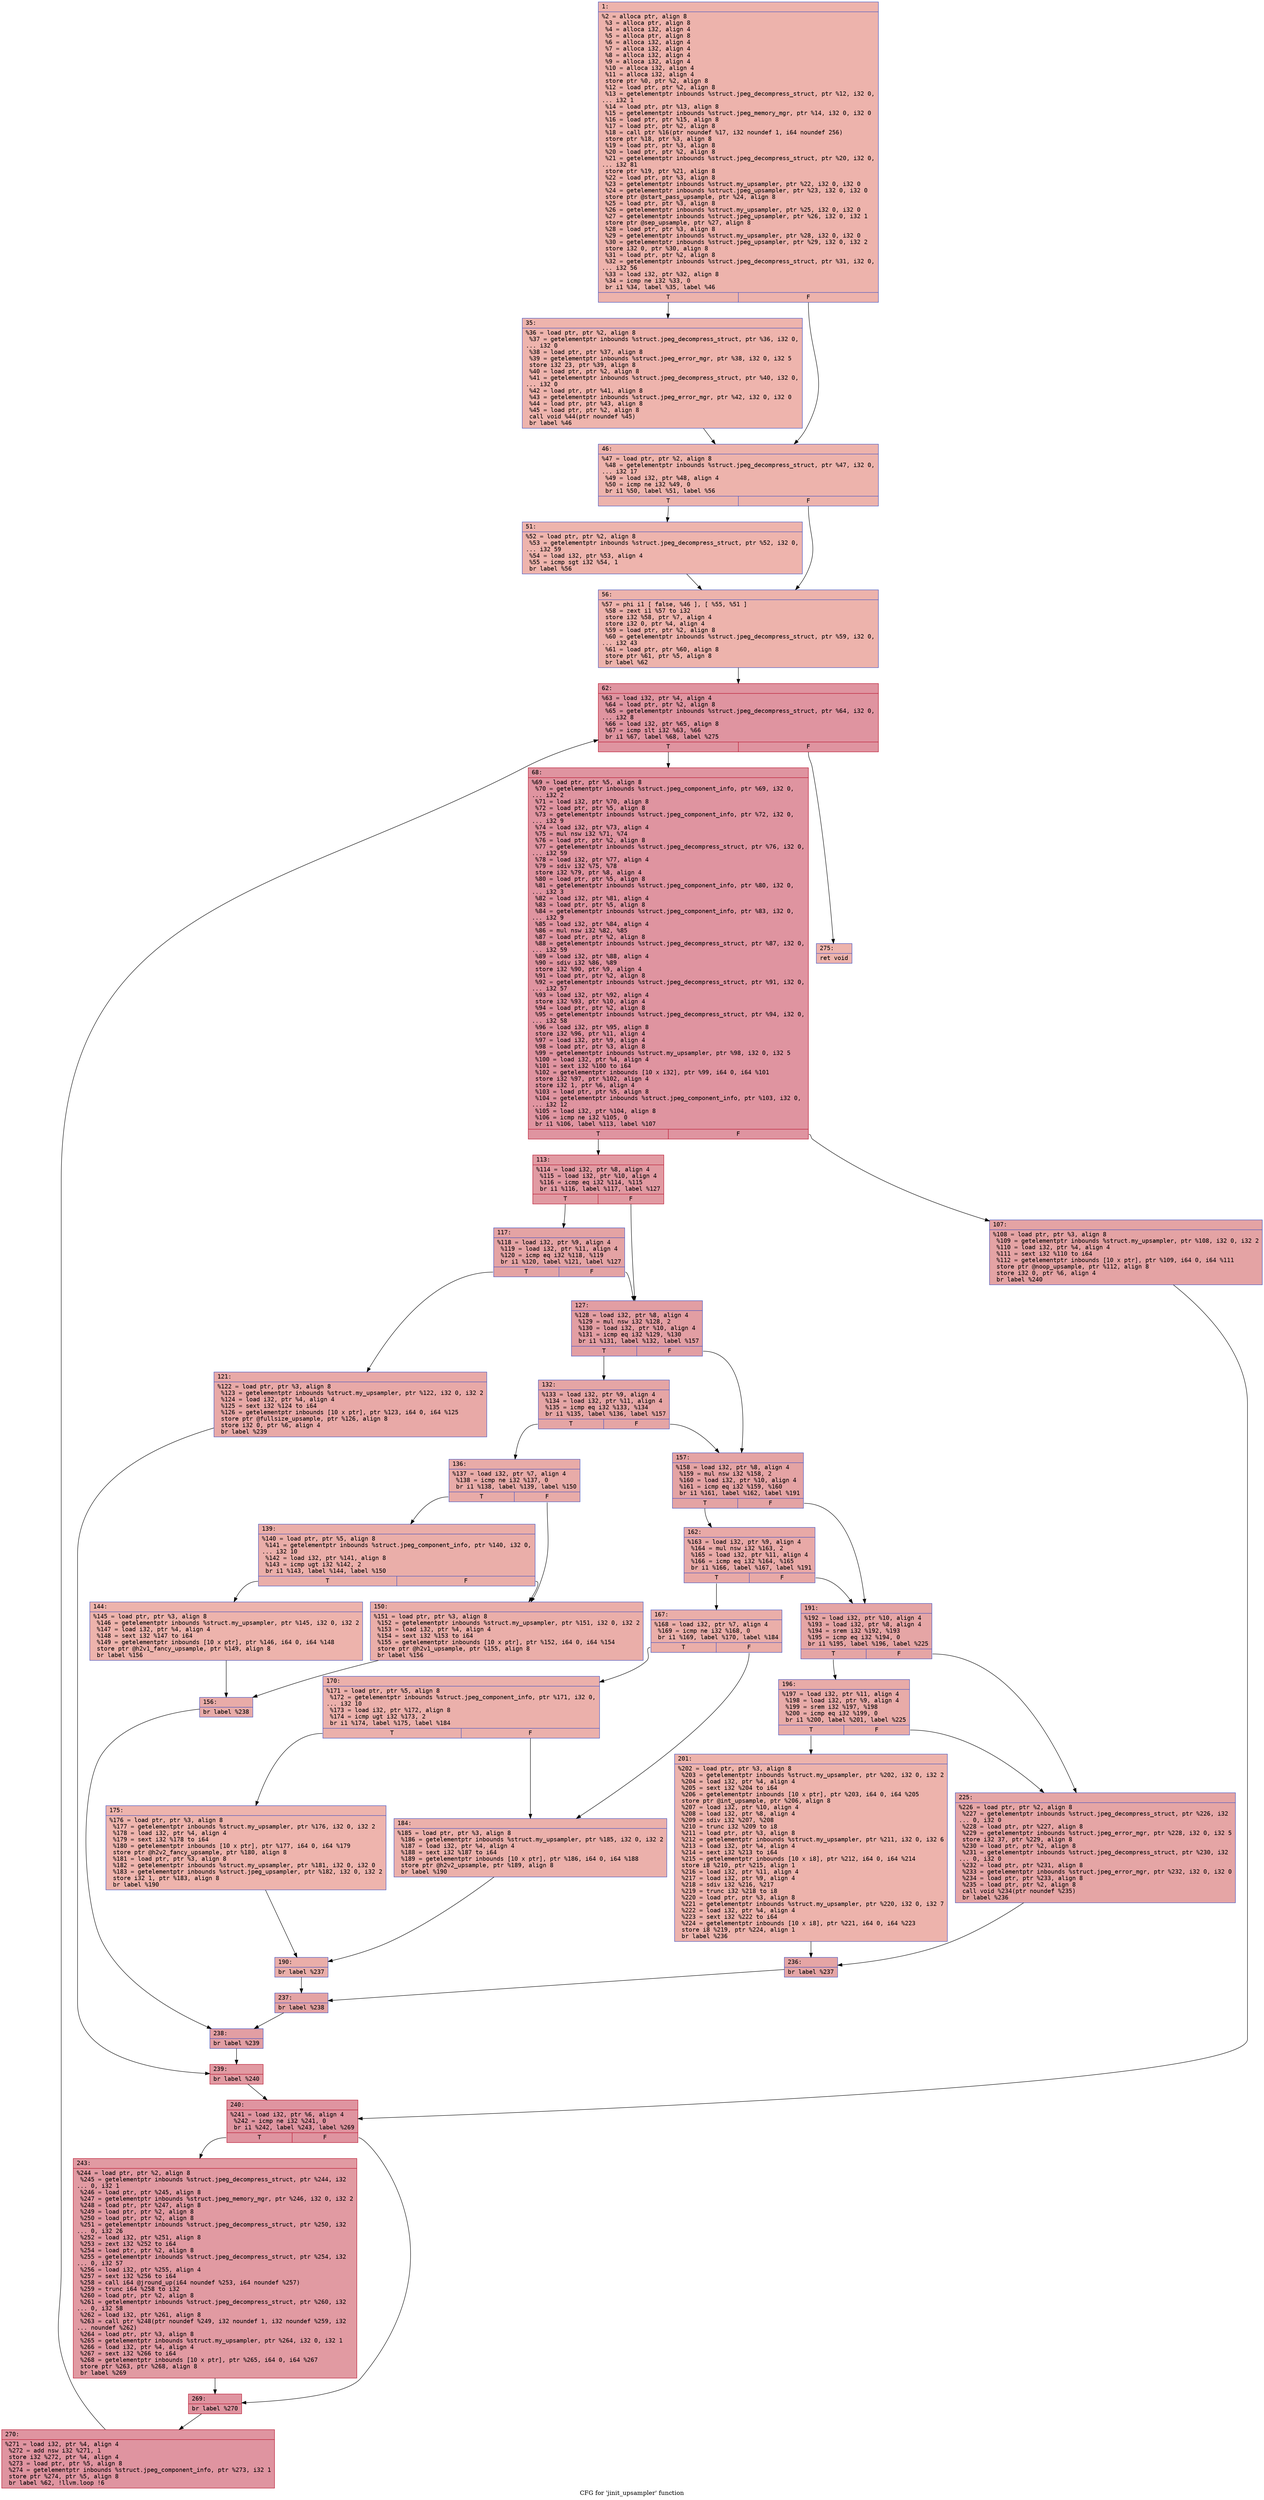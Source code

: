 digraph "CFG for 'jinit_upsampler' function" {
	label="CFG for 'jinit_upsampler' function";

	Node0x6000034f1cc0 [shape=record,color="#3d50c3ff", style=filled, fillcolor="#d6524470" fontname="Courier",label="{1:\l|  %2 = alloca ptr, align 8\l  %3 = alloca ptr, align 8\l  %4 = alloca i32, align 4\l  %5 = alloca ptr, align 8\l  %6 = alloca i32, align 4\l  %7 = alloca i32, align 4\l  %8 = alloca i32, align 4\l  %9 = alloca i32, align 4\l  %10 = alloca i32, align 4\l  %11 = alloca i32, align 4\l  store ptr %0, ptr %2, align 8\l  %12 = load ptr, ptr %2, align 8\l  %13 = getelementptr inbounds %struct.jpeg_decompress_struct, ptr %12, i32 0,\l... i32 1\l  %14 = load ptr, ptr %13, align 8\l  %15 = getelementptr inbounds %struct.jpeg_memory_mgr, ptr %14, i32 0, i32 0\l  %16 = load ptr, ptr %15, align 8\l  %17 = load ptr, ptr %2, align 8\l  %18 = call ptr %16(ptr noundef %17, i32 noundef 1, i64 noundef 256)\l  store ptr %18, ptr %3, align 8\l  %19 = load ptr, ptr %3, align 8\l  %20 = load ptr, ptr %2, align 8\l  %21 = getelementptr inbounds %struct.jpeg_decompress_struct, ptr %20, i32 0,\l... i32 81\l  store ptr %19, ptr %21, align 8\l  %22 = load ptr, ptr %3, align 8\l  %23 = getelementptr inbounds %struct.my_upsampler, ptr %22, i32 0, i32 0\l  %24 = getelementptr inbounds %struct.jpeg_upsampler, ptr %23, i32 0, i32 0\l  store ptr @start_pass_upsample, ptr %24, align 8\l  %25 = load ptr, ptr %3, align 8\l  %26 = getelementptr inbounds %struct.my_upsampler, ptr %25, i32 0, i32 0\l  %27 = getelementptr inbounds %struct.jpeg_upsampler, ptr %26, i32 0, i32 1\l  store ptr @sep_upsample, ptr %27, align 8\l  %28 = load ptr, ptr %3, align 8\l  %29 = getelementptr inbounds %struct.my_upsampler, ptr %28, i32 0, i32 0\l  %30 = getelementptr inbounds %struct.jpeg_upsampler, ptr %29, i32 0, i32 2\l  store i32 0, ptr %30, align 8\l  %31 = load ptr, ptr %2, align 8\l  %32 = getelementptr inbounds %struct.jpeg_decompress_struct, ptr %31, i32 0,\l... i32 56\l  %33 = load i32, ptr %32, align 8\l  %34 = icmp ne i32 %33, 0\l  br i1 %34, label %35, label %46\l|{<s0>T|<s1>F}}"];
	Node0x6000034f1cc0:s0 -> Node0x6000034f1d10[tooltip="1 -> 35\nProbability 62.50%" ];
	Node0x6000034f1cc0:s1 -> Node0x6000034f1d60[tooltip="1 -> 46\nProbability 37.50%" ];
	Node0x6000034f1d10 [shape=record,color="#3d50c3ff", style=filled, fillcolor="#d8564670" fontname="Courier",label="{35:\l|  %36 = load ptr, ptr %2, align 8\l  %37 = getelementptr inbounds %struct.jpeg_decompress_struct, ptr %36, i32 0,\l... i32 0\l  %38 = load ptr, ptr %37, align 8\l  %39 = getelementptr inbounds %struct.jpeg_error_mgr, ptr %38, i32 0, i32 5\l  store i32 23, ptr %39, align 8\l  %40 = load ptr, ptr %2, align 8\l  %41 = getelementptr inbounds %struct.jpeg_decompress_struct, ptr %40, i32 0,\l... i32 0\l  %42 = load ptr, ptr %41, align 8\l  %43 = getelementptr inbounds %struct.jpeg_error_mgr, ptr %42, i32 0, i32 0\l  %44 = load ptr, ptr %43, align 8\l  %45 = load ptr, ptr %2, align 8\l  call void %44(ptr noundef %45)\l  br label %46\l}"];
	Node0x6000034f1d10 -> Node0x6000034f1d60[tooltip="35 -> 46\nProbability 100.00%" ];
	Node0x6000034f1d60 [shape=record,color="#3d50c3ff", style=filled, fillcolor="#d6524470" fontname="Courier",label="{46:\l|  %47 = load ptr, ptr %2, align 8\l  %48 = getelementptr inbounds %struct.jpeg_decompress_struct, ptr %47, i32 0,\l... i32 17\l  %49 = load i32, ptr %48, align 4\l  %50 = icmp ne i32 %49, 0\l  br i1 %50, label %51, label %56\l|{<s0>T|<s1>F}}"];
	Node0x6000034f1d60:s0 -> Node0x6000034f1db0[tooltip="46 -> 51\nProbability 62.50%" ];
	Node0x6000034f1d60:s1 -> Node0x6000034f1e00[tooltip="46 -> 56\nProbability 37.50%" ];
	Node0x6000034f1db0 [shape=record,color="#3d50c3ff", style=filled, fillcolor="#d8564670" fontname="Courier",label="{51:\l|  %52 = load ptr, ptr %2, align 8\l  %53 = getelementptr inbounds %struct.jpeg_decompress_struct, ptr %52, i32 0,\l... i32 59\l  %54 = load i32, ptr %53, align 4\l  %55 = icmp sgt i32 %54, 1\l  br label %56\l}"];
	Node0x6000034f1db0 -> Node0x6000034f1e00[tooltip="51 -> 56\nProbability 100.00%" ];
	Node0x6000034f1e00 [shape=record,color="#3d50c3ff", style=filled, fillcolor="#d6524470" fontname="Courier",label="{56:\l|  %57 = phi i1 [ false, %46 ], [ %55, %51 ]\l  %58 = zext i1 %57 to i32\l  store i32 %58, ptr %7, align 4\l  store i32 0, ptr %4, align 4\l  %59 = load ptr, ptr %2, align 8\l  %60 = getelementptr inbounds %struct.jpeg_decompress_struct, ptr %59, i32 0,\l... i32 43\l  %61 = load ptr, ptr %60, align 8\l  store ptr %61, ptr %5, align 8\l  br label %62\l}"];
	Node0x6000034f1e00 -> Node0x6000034f1e50[tooltip="56 -> 62\nProbability 100.00%" ];
	Node0x6000034f1e50 [shape=record,color="#b70d28ff", style=filled, fillcolor="#b70d2870" fontname="Courier",label="{62:\l|  %63 = load i32, ptr %4, align 4\l  %64 = load ptr, ptr %2, align 8\l  %65 = getelementptr inbounds %struct.jpeg_decompress_struct, ptr %64, i32 0,\l... i32 8\l  %66 = load i32, ptr %65, align 8\l  %67 = icmp slt i32 %63, %66\l  br i1 %67, label %68, label %275\l|{<s0>T|<s1>F}}"];
	Node0x6000034f1e50:s0 -> Node0x6000034f1ea0[tooltip="62 -> 68\nProbability 96.88%" ];
	Node0x6000034f1e50:s1 -> Node0x6000034f2850[tooltip="62 -> 275\nProbability 3.12%" ];
	Node0x6000034f1ea0 [shape=record,color="#b70d28ff", style=filled, fillcolor="#b70d2870" fontname="Courier",label="{68:\l|  %69 = load ptr, ptr %5, align 8\l  %70 = getelementptr inbounds %struct.jpeg_component_info, ptr %69, i32 0,\l... i32 2\l  %71 = load i32, ptr %70, align 8\l  %72 = load ptr, ptr %5, align 8\l  %73 = getelementptr inbounds %struct.jpeg_component_info, ptr %72, i32 0,\l... i32 9\l  %74 = load i32, ptr %73, align 4\l  %75 = mul nsw i32 %71, %74\l  %76 = load ptr, ptr %2, align 8\l  %77 = getelementptr inbounds %struct.jpeg_decompress_struct, ptr %76, i32 0,\l... i32 59\l  %78 = load i32, ptr %77, align 4\l  %79 = sdiv i32 %75, %78\l  store i32 %79, ptr %8, align 4\l  %80 = load ptr, ptr %5, align 8\l  %81 = getelementptr inbounds %struct.jpeg_component_info, ptr %80, i32 0,\l... i32 3\l  %82 = load i32, ptr %81, align 4\l  %83 = load ptr, ptr %5, align 8\l  %84 = getelementptr inbounds %struct.jpeg_component_info, ptr %83, i32 0,\l... i32 9\l  %85 = load i32, ptr %84, align 4\l  %86 = mul nsw i32 %82, %85\l  %87 = load ptr, ptr %2, align 8\l  %88 = getelementptr inbounds %struct.jpeg_decompress_struct, ptr %87, i32 0,\l... i32 59\l  %89 = load i32, ptr %88, align 4\l  %90 = sdiv i32 %86, %89\l  store i32 %90, ptr %9, align 4\l  %91 = load ptr, ptr %2, align 8\l  %92 = getelementptr inbounds %struct.jpeg_decompress_struct, ptr %91, i32 0,\l... i32 57\l  %93 = load i32, ptr %92, align 4\l  store i32 %93, ptr %10, align 4\l  %94 = load ptr, ptr %2, align 8\l  %95 = getelementptr inbounds %struct.jpeg_decompress_struct, ptr %94, i32 0,\l... i32 58\l  %96 = load i32, ptr %95, align 8\l  store i32 %96, ptr %11, align 4\l  %97 = load i32, ptr %9, align 4\l  %98 = load ptr, ptr %3, align 8\l  %99 = getelementptr inbounds %struct.my_upsampler, ptr %98, i32 0, i32 5\l  %100 = load i32, ptr %4, align 4\l  %101 = sext i32 %100 to i64\l  %102 = getelementptr inbounds [10 x i32], ptr %99, i64 0, i64 %101\l  store i32 %97, ptr %102, align 4\l  store i32 1, ptr %6, align 4\l  %103 = load ptr, ptr %5, align 8\l  %104 = getelementptr inbounds %struct.jpeg_component_info, ptr %103, i32 0,\l... i32 12\l  %105 = load i32, ptr %104, align 8\l  %106 = icmp ne i32 %105, 0\l  br i1 %106, label %113, label %107\l|{<s0>T|<s1>F}}"];
	Node0x6000034f1ea0:s0 -> Node0x6000034f1f40[tooltip="68 -> 113\nProbability 62.50%" ];
	Node0x6000034f1ea0:s1 -> Node0x6000034f1ef0[tooltip="68 -> 107\nProbability 37.50%" ];
	Node0x6000034f1ef0 [shape=record,color="#3d50c3ff", style=filled, fillcolor="#c32e3170" fontname="Courier",label="{107:\l|  %108 = load ptr, ptr %3, align 8\l  %109 = getelementptr inbounds %struct.my_upsampler, ptr %108, i32 0, i32 2\l  %110 = load i32, ptr %4, align 4\l  %111 = sext i32 %110 to i64\l  %112 = getelementptr inbounds [10 x ptr], ptr %109, i64 0, i64 %111\l  store ptr @noop_upsample, ptr %112, align 8\l  store i32 0, ptr %6, align 4\l  br label %240\l}"];
	Node0x6000034f1ef0 -> Node0x6000034f2710[tooltip="107 -> 240\nProbability 100.00%" ];
	Node0x6000034f1f40 [shape=record,color="#b70d28ff", style=filled, fillcolor="#bb1b2c70" fontname="Courier",label="{113:\l|  %114 = load i32, ptr %8, align 4\l  %115 = load i32, ptr %10, align 4\l  %116 = icmp eq i32 %114, %115\l  br i1 %116, label %117, label %127\l|{<s0>T|<s1>F}}"];
	Node0x6000034f1f40:s0 -> Node0x6000034f1f90[tooltip="113 -> 117\nProbability 50.00%" ];
	Node0x6000034f1f40:s1 -> Node0x6000034f2030[tooltip="113 -> 127\nProbability 50.00%" ];
	Node0x6000034f1f90 [shape=record,color="#3d50c3ff", style=filled, fillcolor="#c32e3170" fontname="Courier",label="{117:\l|  %118 = load i32, ptr %9, align 4\l  %119 = load i32, ptr %11, align 4\l  %120 = icmp eq i32 %118, %119\l  br i1 %120, label %121, label %127\l|{<s0>T|<s1>F}}"];
	Node0x6000034f1f90:s0 -> Node0x6000034f1fe0[tooltip="117 -> 121\nProbability 50.00%" ];
	Node0x6000034f1f90:s1 -> Node0x6000034f2030[tooltip="117 -> 127\nProbability 50.00%" ];
	Node0x6000034f1fe0 [shape=record,color="#3d50c3ff", style=filled, fillcolor="#ca3b3770" fontname="Courier",label="{121:\l|  %122 = load ptr, ptr %3, align 8\l  %123 = getelementptr inbounds %struct.my_upsampler, ptr %122, i32 0, i32 2\l  %124 = load i32, ptr %4, align 4\l  %125 = sext i32 %124 to i64\l  %126 = getelementptr inbounds [10 x ptr], ptr %123, i64 0, i64 %125\l  store ptr @fullsize_upsample, ptr %126, align 8\l  store i32 0, ptr %6, align 4\l  br label %239\l}"];
	Node0x6000034f1fe0 -> Node0x6000034f26c0[tooltip="121 -> 239\nProbability 100.00%" ];
	Node0x6000034f2030 [shape=record,color="#3d50c3ff", style=filled, fillcolor="#be242e70" fontname="Courier",label="{127:\l|  %128 = load i32, ptr %8, align 4\l  %129 = mul nsw i32 %128, 2\l  %130 = load i32, ptr %10, align 4\l  %131 = icmp eq i32 %129, %130\l  br i1 %131, label %132, label %157\l|{<s0>T|<s1>F}}"];
	Node0x6000034f2030:s0 -> Node0x6000034f2080[tooltip="127 -> 132\nProbability 50.00%" ];
	Node0x6000034f2030:s1 -> Node0x6000034f2260[tooltip="127 -> 157\nProbability 50.00%" ];
	Node0x6000034f2080 [shape=record,color="#3d50c3ff", style=filled, fillcolor="#c5333470" fontname="Courier",label="{132:\l|  %133 = load i32, ptr %9, align 4\l  %134 = load i32, ptr %11, align 4\l  %135 = icmp eq i32 %133, %134\l  br i1 %135, label %136, label %157\l|{<s0>T|<s1>F}}"];
	Node0x6000034f2080:s0 -> Node0x6000034f20d0[tooltip="132 -> 136\nProbability 50.00%" ];
	Node0x6000034f2080:s1 -> Node0x6000034f2260[tooltip="132 -> 157\nProbability 50.00%" ];
	Node0x6000034f20d0 [shape=record,color="#3d50c3ff", style=filled, fillcolor="#cc403a70" fontname="Courier",label="{136:\l|  %137 = load i32, ptr %7, align 4\l  %138 = icmp ne i32 %137, 0\l  br i1 %138, label %139, label %150\l|{<s0>T|<s1>F}}"];
	Node0x6000034f20d0:s0 -> Node0x6000034f2120[tooltip="136 -> 139\nProbability 62.50%" ];
	Node0x6000034f20d0:s1 -> Node0x6000034f21c0[tooltip="136 -> 150\nProbability 37.50%" ];
	Node0x6000034f2120 [shape=record,color="#3d50c3ff", style=filled, fillcolor="#d0473d70" fontname="Courier",label="{139:\l|  %140 = load ptr, ptr %5, align 8\l  %141 = getelementptr inbounds %struct.jpeg_component_info, ptr %140, i32 0,\l... i32 10\l  %142 = load i32, ptr %141, align 8\l  %143 = icmp ugt i32 %142, 2\l  br i1 %143, label %144, label %150\l|{<s0>T|<s1>F}}"];
	Node0x6000034f2120:s0 -> Node0x6000034f2170[tooltip="139 -> 144\nProbability 50.00%" ];
	Node0x6000034f2120:s1 -> Node0x6000034f21c0[tooltip="139 -> 150\nProbability 50.00%" ];
	Node0x6000034f2170 [shape=record,color="#3d50c3ff", style=filled, fillcolor="#d6524470" fontname="Courier",label="{144:\l|  %145 = load ptr, ptr %3, align 8\l  %146 = getelementptr inbounds %struct.my_upsampler, ptr %145, i32 0, i32 2\l  %147 = load i32, ptr %4, align 4\l  %148 = sext i32 %147 to i64\l  %149 = getelementptr inbounds [10 x ptr], ptr %146, i64 0, i64 %148\l  store ptr @h2v1_fancy_upsample, ptr %149, align 8\l  br label %156\l}"];
	Node0x6000034f2170 -> Node0x6000034f2210[tooltip="144 -> 156\nProbability 100.00%" ];
	Node0x6000034f21c0 [shape=record,color="#3d50c3ff", style=filled, fillcolor="#d0473d70" fontname="Courier",label="{150:\l|  %151 = load ptr, ptr %3, align 8\l  %152 = getelementptr inbounds %struct.my_upsampler, ptr %151, i32 0, i32 2\l  %153 = load i32, ptr %4, align 4\l  %154 = sext i32 %153 to i64\l  %155 = getelementptr inbounds [10 x ptr], ptr %152, i64 0, i64 %154\l  store ptr @h2v1_upsample, ptr %155, align 8\l  br label %156\l}"];
	Node0x6000034f21c0 -> Node0x6000034f2210[tooltip="150 -> 156\nProbability 100.00%" ];
	Node0x6000034f2210 [shape=record,color="#3d50c3ff", style=filled, fillcolor="#cc403a70" fontname="Courier",label="{156:\l|  br label %238\l}"];
	Node0x6000034f2210 -> Node0x6000034f2670[tooltip="156 -> 238\nProbability 100.00%" ];
	Node0x6000034f2260 [shape=record,color="#3d50c3ff", style=filled, fillcolor="#c32e3170" fontname="Courier",label="{157:\l|  %158 = load i32, ptr %8, align 4\l  %159 = mul nsw i32 %158, 2\l  %160 = load i32, ptr %10, align 4\l  %161 = icmp eq i32 %159, %160\l  br i1 %161, label %162, label %191\l|{<s0>T|<s1>F}}"];
	Node0x6000034f2260:s0 -> Node0x6000034f22b0[tooltip="157 -> 162\nProbability 50.00%" ];
	Node0x6000034f2260:s1 -> Node0x6000034f2490[tooltip="157 -> 191\nProbability 50.00%" ];
	Node0x6000034f22b0 [shape=record,color="#3d50c3ff", style=filled, fillcolor="#ca3b3770" fontname="Courier",label="{162:\l|  %163 = load i32, ptr %9, align 4\l  %164 = mul nsw i32 %163, 2\l  %165 = load i32, ptr %11, align 4\l  %166 = icmp eq i32 %164, %165\l  br i1 %166, label %167, label %191\l|{<s0>T|<s1>F}}"];
	Node0x6000034f22b0:s0 -> Node0x6000034f2300[tooltip="162 -> 167\nProbability 50.00%" ];
	Node0x6000034f22b0:s1 -> Node0x6000034f2490[tooltip="162 -> 191\nProbability 50.00%" ];
	Node0x6000034f2300 [shape=record,color="#3d50c3ff", style=filled, fillcolor="#d0473d70" fontname="Courier",label="{167:\l|  %168 = load i32, ptr %7, align 4\l  %169 = icmp ne i32 %168, 0\l  br i1 %169, label %170, label %184\l|{<s0>T|<s1>F}}"];
	Node0x6000034f2300:s0 -> Node0x6000034f2350[tooltip="167 -> 170\nProbability 62.50%" ];
	Node0x6000034f2300:s1 -> Node0x6000034f23f0[tooltip="167 -> 184\nProbability 37.50%" ];
	Node0x6000034f2350 [shape=record,color="#3d50c3ff", style=filled, fillcolor="#d24b4070" fontname="Courier",label="{170:\l|  %171 = load ptr, ptr %5, align 8\l  %172 = getelementptr inbounds %struct.jpeg_component_info, ptr %171, i32 0,\l... i32 10\l  %173 = load i32, ptr %172, align 8\l  %174 = icmp ugt i32 %173, 2\l  br i1 %174, label %175, label %184\l|{<s0>T|<s1>F}}"];
	Node0x6000034f2350:s0 -> Node0x6000034f23a0[tooltip="170 -> 175\nProbability 50.00%" ];
	Node0x6000034f2350:s1 -> Node0x6000034f23f0[tooltip="170 -> 184\nProbability 50.00%" ];
	Node0x6000034f23a0 [shape=record,color="#3d50c3ff", style=filled, fillcolor="#d8564670" fontname="Courier",label="{175:\l|  %176 = load ptr, ptr %3, align 8\l  %177 = getelementptr inbounds %struct.my_upsampler, ptr %176, i32 0, i32 2\l  %178 = load i32, ptr %4, align 4\l  %179 = sext i32 %178 to i64\l  %180 = getelementptr inbounds [10 x ptr], ptr %177, i64 0, i64 %179\l  store ptr @h2v2_fancy_upsample, ptr %180, align 8\l  %181 = load ptr, ptr %3, align 8\l  %182 = getelementptr inbounds %struct.my_upsampler, ptr %181, i32 0, i32 0\l  %183 = getelementptr inbounds %struct.jpeg_upsampler, ptr %182, i32 0, i32 2\l  store i32 1, ptr %183, align 8\l  br label %190\l}"];
	Node0x6000034f23a0 -> Node0x6000034f2440[tooltip="175 -> 190\nProbability 100.00%" ];
	Node0x6000034f23f0 [shape=record,color="#3d50c3ff", style=filled, fillcolor="#d24b4070" fontname="Courier",label="{184:\l|  %185 = load ptr, ptr %3, align 8\l  %186 = getelementptr inbounds %struct.my_upsampler, ptr %185, i32 0, i32 2\l  %187 = load i32, ptr %4, align 4\l  %188 = sext i32 %187 to i64\l  %189 = getelementptr inbounds [10 x ptr], ptr %186, i64 0, i64 %188\l  store ptr @h2v2_upsample, ptr %189, align 8\l  br label %190\l}"];
	Node0x6000034f23f0 -> Node0x6000034f2440[tooltip="184 -> 190\nProbability 100.00%" ];
	Node0x6000034f2440 [shape=record,color="#3d50c3ff", style=filled, fillcolor="#d0473d70" fontname="Courier",label="{190:\l|  br label %237\l}"];
	Node0x6000034f2440 -> Node0x6000034f2620[tooltip="190 -> 237\nProbability 100.00%" ];
	Node0x6000034f2490 [shape=record,color="#3d50c3ff", style=filled, fillcolor="#c5333470" fontname="Courier",label="{191:\l|  %192 = load i32, ptr %10, align 4\l  %193 = load i32, ptr %8, align 4\l  %194 = srem i32 %192, %193\l  %195 = icmp eq i32 %194, 0\l  br i1 %195, label %196, label %225\l|{<s0>T|<s1>F}}"];
	Node0x6000034f2490:s0 -> Node0x6000034f24e0[tooltip="191 -> 196\nProbability 37.50%" ];
	Node0x6000034f2490:s1 -> Node0x6000034f2580[tooltip="191 -> 225\nProbability 62.50%" ];
	Node0x6000034f24e0 [shape=record,color="#3d50c3ff", style=filled, fillcolor="#cc403a70" fontname="Courier",label="{196:\l|  %197 = load i32, ptr %11, align 4\l  %198 = load i32, ptr %9, align 4\l  %199 = srem i32 %197, %198\l  %200 = icmp eq i32 %199, 0\l  br i1 %200, label %201, label %225\l|{<s0>T|<s1>F}}"];
	Node0x6000034f24e0:s0 -> Node0x6000034f2530[tooltip="196 -> 201\nProbability 37.50%" ];
	Node0x6000034f24e0:s1 -> Node0x6000034f2580[tooltip="196 -> 225\nProbability 62.50%" ];
	Node0x6000034f2530 [shape=record,color="#3d50c3ff", style=filled, fillcolor="#d6524470" fontname="Courier",label="{201:\l|  %202 = load ptr, ptr %3, align 8\l  %203 = getelementptr inbounds %struct.my_upsampler, ptr %202, i32 0, i32 2\l  %204 = load i32, ptr %4, align 4\l  %205 = sext i32 %204 to i64\l  %206 = getelementptr inbounds [10 x ptr], ptr %203, i64 0, i64 %205\l  store ptr @int_upsample, ptr %206, align 8\l  %207 = load i32, ptr %10, align 4\l  %208 = load i32, ptr %8, align 4\l  %209 = sdiv i32 %207, %208\l  %210 = trunc i32 %209 to i8\l  %211 = load ptr, ptr %3, align 8\l  %212 = getelementptr inbounds %struct.my_upsampler, ptr %211, i32 0, i32 6\l  %213 = load i32, ptr %4, align 4\l  %214 = sext i32 %213 to i64\l  %215 = getelementptr inbounds [10 x i8], ptr %212, i64 0, i64 %214\l  store i8 %210, ptr %215, align 1\l  %216 = load i32, ptr %11, align 4\l  %217 = load i32, ptr %9, align 4\l  %218 = sdiv i32 %216, %217\l  %219 = trunc i32 %218 to i8\l  %220 = load ptr, ptr %3, align 8\l  %221 = getelementptr inbounds %struct.my_upsampler, ptr %220, i32 0, i32 7\l  %222 = load i32, ptr %4, align 4\l  %223 = sext i32 %222 to i64\l  %224 = getelementptr inbounds [10 x i8], ptr %221, i64 0, i64 %223\l  store i8 %219, ptr %224, align 1\l  br label %236\l}"];
	Node0x6000034f2530 -> Node0x6000034f25d0[tooltip="201 -> 236\nProbability 100.00%" ];
	Node0x6000034f2580 [shape=record,color="#3d50c3ff", style=filled, fillcolor="#c5333470" fontname="Courier",label="{225:\l|  %226 = load ptr, ptr %2, align 8\l  %227 = getelementptr inbounds %struct.jpeg_decompress_struct, ptr %226, i32\l... 0, i32 0\l  %228 = load ptr, ptr %227, align 8\l  %229 = getelementptr inbounds %struct.jpeg_error_mgr, ptr %228, i32 0, i32 5\l  store i32 37, ptr %229, align 8\l  %230 = load ptr, ptr %2, align 8\l  %231 = getelementptr inbounds %struct.jpeg_decompress_struct, ptr %230, i32\l... 0, i32 0\l  %232 = load ptr, ptr %231, align 8\l  %233 = getelementptr inbounds %struct.jpeg_error_mgr, ptr %232, i32 0, i32 0\l  %234 = load ptr, ptr %233, align 8\l  %235 = load ptr, ptr %2, align 8\l  call void %234(ptr noundef %235)\l  br label %236\l}"];
	Node0x6000034f2580 -> Node0x6000034f25d0[tooltip="225 -> 236\nProbability 100.00%" ];
	Node0x6000034f25d0 [shape=record,color="#3d50c3ff", style=filled, fillcolor="#c5333470" fontname="Courier",label="{236:\l|  br label %237\l}"];
	Node0x6000034f25d0 -> Node0x6000034f2620[tooltip="236 -> 237\nProbability 100.00%" ];
	Node0x6000034f2620 [shape=record,color="#3d50c3ff", style=filled, fillcolor="#c32e3170" fontname="Courier",label="{237:\l|  br label %238\l}"];
	Node0x6000034f2620 -> Node0x6000034f2670[tooltip="237 -> 238\nProbability 100.00%" ];
	Node0x6000034f2670 [shape=record,color="#3d50c3ff", style=filled, fillcolor="#be242e70" fontname="Courier",label="{238:\l|  br label %239\l}"];
	Node0x6000034f2670 -> Node0x6000034f26c0[tooltip="238 -> 239\nProbability 100.00%" ];
	Node0x6000034f26c0 [shape=record,color="#b70d28ff", style=filled, fillcolor="#bb1b2c70" fontname="Courier",label="{239:\l|  br label %240\l}"];
	Node0x6000034f26c0 -> Node0x6000034f2710[tooltip="239 -> 240\nProbability 100.00%" ];
	Node0x6000034f2710 [shape=record,color="#b70d28ff", style=filled, fillcolor="#b70d2870" fontname="Courier",label="{240:\l|  %241 = load i32, ptr %6, align 4\l  %242 = icmp ne i32 %241, 0\l  br i1 %242, label %243, label %269\l|{<s0>T|<s1>F}}"];
	Node0x6000034f2710:s0 -> Node0x6000034f2760[tooltip="240 -> 243\nProbability 62.50%" ];
	Node0x6000034f2710:s1 -> Node0x6000034f27b0[tooltip="240 -> 269\nProbability 37.50%" ];
	Node0x6000034f2760 [shape=record,color="#b70d28ff", style=filled, fillcolor="#bb1b2c70" fontname="Courier",label="{243:\l|  %244 = load ptr, ptr %2, align 8\l  %245 = getelementptr inbounds %struct.jpeg_decompress_struct, ptr %244, i32\l... 0, i32 1\l  %246 = load ptr, ptr %245, align 8\l  %247 = getelementptr inbounds %struct.jpeg_memory_mgr, ptr %246, i32 0, i32 2\l  %248 = load ptr, ptr %247, align 8\l  %249 = load ptr, ptr %2, align 8\l  %250 = load ptr, ptr %2, align 8\l  %251 = getelementptr inbounds %struct.jpeg_decompress_struct, ptr %250, i32\l... 0, i32 26\l  %252 = load i32, ptr %251, align 8\l  %253 = zext i32 %252 to i64\l  %254 = load ptr, ptr %2, align 8\l  %255 = getelementptr inbounds %struct.jpeg_decompress_struct, ptr %254, i32\l... 0, i32 57\l  %256 = load i32, ptr %255, align 4\l  %257 = sext i32 %256 to i64\l  %258 = call i64 @jround_up(i64 noundef %253, i64 noundef %257)\l  %259 = trunc i64 %258 to i32\l  %260 = load ptr, ptr %2, align 8\l  %261 = getelementptr inbounds %struct.jpeg_decompress_struct, ptr %260, i32\l... 0, i32 58\l  %262 = load i32, ptr %261, align 8\l  %263 = call ptr %248(ptr noundef %249, i32 noundef 1, i32 noundef %259, i32\l... noundef %262)\l  %264 = load ptr, ptr %3, align 8\l  %265 = getelementptr inbounds %struct.my_upsampler, ptr %264, i32 0, i32 1\l  %266 = load i32, ptr %4, align 4\l  %267 = sext i32 %266 to i64\l  %268 = getelementptr inbounds [10 x ptr], ptr %265, i64 0, i64 %267\l  store ptr %263, ptr %268, align 8\l  br label %269\l}"];
	Node0x6000034f2760 -> Node0x6000034f27b0[tooltip="243 -> 269\nProbability 100.00%" ];
	Node0x6000034f27b0 [shape=record,color="#b70d28ff", style=filled, fillcolor="#b70d2870" fontname="Courier",label="{269:\l|  br label %270\l}"];
	Node0x6000034f27b0 -> Node0x6000034f2800[tooltip="269 -> 270\nProbability 100.00%" ];
	Node0x6000034f2800 [shape=record,color="#b70d28ff", style=filled, fillcolor="#b70d2870" fontname="Courier",label="{270:\l|  %271 = load i32, ptr %4, align 4\l  %272 = add nsw i32 %271, 1\l  store i32 %272, ptr %4, align 4\l  %273 = load ptr, ptr %5, align 8\l  %274 = getelementptr inbounds %struct.jpeg_component_info, ptr %273, i32 1\l  store ptr %274, ptr %5, align 8\l  br label %62, !llvm.loop !6\l}"];
	Node0x6000034f2800 -> Node0x6000034f1e50[tooltip="270 -> 62\nProbability 100.00%" ];
	Node0x6000034f2850 [shape=record,color="#3d50c3ff", style=filled, fillcolor="#d6524470" fontname="Courier",label="{275:\l|  ret void\l}"];
}
